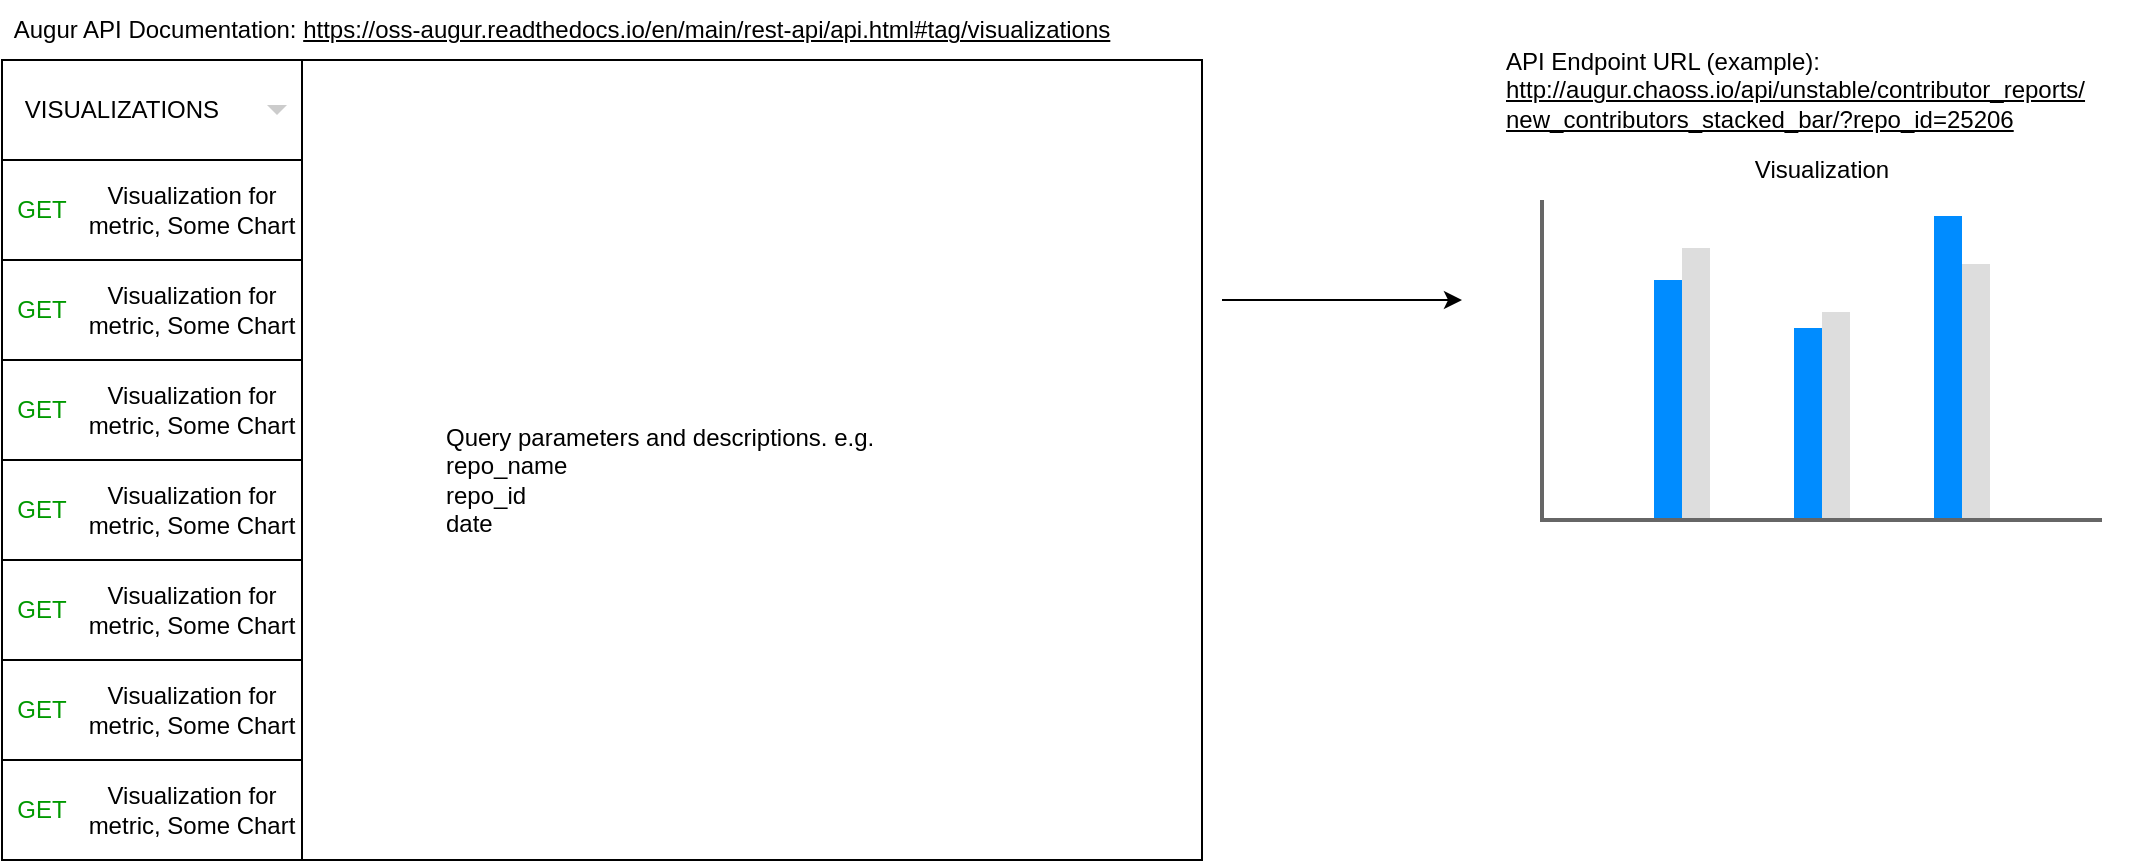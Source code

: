<mxfile version="17.4.6" type="device"><diagram id="2BhCzCIVB-rJRVSlp0Jz" name="Page-1"><mxGraphModel dx="1038" dy="588" grid="1" gridSize="10" guides="1" tooltips="1" connect="1" arrows="1" fold="1" page="1" pageScale="1" pageWidth="1100" pageHeight="850" math="0" shadow="0"><root><mxCell id="0"/><mxCell id="1" parent="0"/><mxCell id="d0IuwcRL44V-vG8SFcmA-7" value="" style="endArrow=classic;html=1;rounded=0;" parent="1" edge="1"><mxGeometry width="50" height="50" relative="1" as="geometry"><mxPoint x="630" y="300" as="sourcePoint"/><mxPoint x="750" y="300" as="targetPoint"/></mxGeometry></mxCell><mxCell id="d0IuwcRL44V-vG8SFcmA-8" value="" style="group" parent="1" vertex="1" connectable="0"><mxGeometry x="790" y="220" width="280" height="190" as="geometry"/></mxCell><mxCell id="d0IuwcRL44V-vG8SFcmA-4" value="" style="verticalLabelPosition=bottom;shadow=0;dashed=0;align=center;html=1;verticalAlign=top;strokeWidth=1;shape=mxgraph.mockup.graphics.columnChart;strokeColor=none;strokeColor2=none;strokeColor3=#666666;fillColor2=#008cff;fillColor3=#dddddd;" parent="d0IuwcRL44V-vG8SFcmA-8" vertex="1"><mxGeometry y="30" width="280" height="160" as="geometry"/></mxCell><mxCell id="d0IuwcRL44V-vG8SFcmA-5" value="Visualization" style="text;html=1;strokeColor=none;fillColor=none;align=center;verticalAlign=middle;whiteSpace=wrap;rounded=0;" parent="d0IuwcRL44V-vG8SFcmA-8" vertex="1"><mxGeometry x="100" width="80" height="30" as="geometry"/></mxCell><mxCell id="d0IuwcRL44V-vG8SFcmA-9" value="" style="group" parent="1" vertex="1" connectable="0"><mxGeometry x="20" y="150" width="600" height="430" as="geometry"/></mxCell><mxCell id="d0IuwcRL44V-vG8SFcmA-1" value="" style="rounded=0;whiteSpace=wrap;html=1;" parent="d0IuwcRL44V-vG8SFcmA-9" vertex="1"><mxGeometry y="30" width="600" height="400" as="geometry"/></mxCell><mxCell id="d0IuwcRL44V-vG8SFcmA-2" value="Augur API Documentation: &lt;u&gt;https://oss-augur.readthedocs.io/en/main/rest-api/api.html#tag/visualizations&lt;/u&gt;" style="text;html=1;strokeColor=none;fillColor=none;align=center;verticalAlign=middle;whiteSpace=wrap;rounded=0;" parent="d0IuwcRL44V-vG8SFcmA-9" vertex="1"><mxGeometry width="560" height="30" as="geometry"/></mxCell><mxCell id="d0IuwcRL44V-vG8SFcmA-10" value="" style="rounded=0;whiteSpace=wrap;html=1;" parent="d0IuwcRL44V-vG8SFcmA-9" vertex="1"><mxGeometry y="30" width="150" height="400" as="geometry"/></mxCell><mxCell id="d0IuwcRL44V-vG8SFcmA-12" value="" style="rounded=0;whiteSpace=wrap;html=1;" parent="d0IuwcRL44V-vG8SFcmA-9" vertex="1"><mxGeometry y="30" width="150" height="50" as="geometry"/></mxCell><mxCell id="d0IuwcRL44V-vG8SFcmA-11" value="VISUALIZATIONS" style="text;html=1;strokeColor=none;fillColor=none;align=center;verticalAlign=middle;whiteSpace=wrap;rounded=0;" parent="d0IuwcRL44V-vG8SFcmA-9" vertex="1"><mxGeometry x="10" y="40" width="100" height="30" as="geometry"/></mxCell><mxCell id="d0IuwcRL44V-vG8SFcmA-18" value="" style="group" parent="d0IuwcRL44V-vG8SFcmA-9" vertex="1" connectable="0"><mxGeometry y="80" width="150" height="50" as="geometry"/></mxCell><mxCell id="d0IuwcRL44V-vG8SFcmA-13" value="" style="rounded=0;whiteSpace=wrap;html=1;" parent="d0IuwcRL44V-vG8SFcmA-18" vertex="1"><mxGeometry width="150" height="50" as="geometry"/></mxCell><mxCell id="d0IuwcRL44V-vG8SFcmA-16" value="&lt;font color=&quot;#009900&quot;&gt;GET&lt;/font&gt;" style="text;html=1;strokeColor=none;fillColor=none;align=center;verticalAlign=middle;whiteSpace=wrap;rounded=0;" parent="d0IuwcRL44V-vG8SFcmA-18" vertex="1"><mxGeometry y="10" width="40" height="30" as="geometry"/></mxCell><mxCell id="d0IuwcRL44V-vG8SFcmA-17" value="&lt;font color=&quot;#000000&quot;&gt;Visualization for metric, Some Chart&lt;/font&gt;" style="text;html=1;strokeColor=none;fillColor=none;align=center;verticalAlign=middle;whiteSpace=wrap;rounded=0;fontColor=#009900;" parent="d0IuwcRL44V-vG8SFcmA-18" vertex="1"><mxGeometry x="40" y="10" width="110" height="30" as="geometry"/></mxCell><mxCell id="d0IuwcRL44V-vG8SFcmA-31" value="" style="group" parent="d0IuwcRL44V-vG8SFcmA-9" vertex="1" connectable="0"><mxGeometry y="330" width="150" height="50" as="geometry"/></mxCell><mxCell id="d0IuwcRL44V-vG8SFcmA-32" value="" style="rounded=0;whiteSpace=wrap;html=1;" parent="d0IuwcRL44V-vG8SFcmA-31" vertex="1"><mxGeometry width="150" height="50" as="geometry"/></mxCell><mxCell id="d0IuwcRL44V-vG8SFcmA-33" value="&lt;font color=&quot;#009900&quot;&gt;GET&lt;/font&gt;" style="text;html=1;strokeColor=none;fillColor=none;align=center;verticalAlign=middle;whiteSpace=wrap;rounded=0;" parent="d0IuwcRL44V-vG8SFcmA-31" vertex="1"><mxGeometry y="10" width="40" height="30" as="geometry"/></mxCell><mxCell id="d0IuwcRL44V-vG8SFcmA-34" value="&lt;font color=&quot;#000000&quot;&gt;Visualization for metric, Some Chart&lt;/font&gt;" style="text;html=1;strokeColor=none;fillColor=none;align=center;verticalAlign=middle;whiteSpace=wrap;rounded=0;fontColor=#009900;" parent="d0IuwcRL44V-vG8SFcmA-31" vertex="1"><mxGeometry x="40" y="10" width="110" height="30" as="geometry"/></mxCell><mxCell id="d0IuwcRL44V-vG8SFcmA-19" value="" style="group" parent="d0IuwcRL44V-vG8SFcmA-9" vertex="1" connectable="0"><mxGeometry y="180" width="150" height="50" as="geometry"/></mxCell><mxCell id="d0IuwcRL44V-vG8SFcmA-20" value="" style="rounded=0;whiteSpace=wrap;html=1;" parent="d0IuwcRL44V-vG8SFcmA-19" vertex="1"><mxGeometry width="150" height="50" as="geometry"/></mxCell><mxCell id="d0IuwcRL44V-vG8SFcmA-21" value="&lt;font color=&quot;#009900&quot;&gt;GET&lt;/font&gt;" style="text;html=1;strokeColor=none;fillColor=none;align=center;verticalAlign=middle;whiteSpace=wrap;rounded=0;" parent="d0IuwcRL44V-vG8SFcmA-19" vertex="1"><mxGeometry y="10" width="40" height="30" as="geometry"/></mxCell><mxCell id="d0IuwcRL44V-vG8SFcmA-22" value="&lt;font color=&quot;#000000&quot;&gt;Visualization for metric, Some Chart&lt;/font&gt;" style="text;html=1;strokeColor=none;fillColor=none;align=center;verticalAlign=middle;whiteSpace=wrap;rounded=0;fontColor=#009900;" parent="d0IuwcRL44V-vG8SFcmA-19" vertex="1"><mxGeometry x="40" y="10" width="110" height="30" as="geometry"/></mxCell><mxCell id="d0IuwcRL44V-vG8SFcmA-53" value="" style="shape=rect;fillColor=none;strokeColor=none;resizeHeight=1;fontColor=#000000;" parent="d0IuwcRL44V-vG8SFcmA-9" vertex="1"><mxGeometry x="130" y="47.5" width="15" height="15" as="geometry"/></mxCell><mxCell id="d0IuwcRL44V-vG8SFcmA-54" value="" style="dashed=0;html=1;shape=mxgraph.gmdl.triangle;fillColor=#cccccc;strokeColor=none;fontColor=#000000;" parent="d0IuwcRL44V-vG8SFcmA-53" vertex="1"><mxGeometry x="0.5" y="0.5" width="10" height="5" relative="1" as="geometry"><mxPoint x="-5" y="-2.5" as="offset"/></mxGeometry></mxCell><mxCell id="d0IuwcRL44V-vG8SFcmA-55" value="Query parameters and descriptions. e.g.&lt;br&gt;repo_name&lt;br&gt;repo_id&lt;br&gt;date&lt;br&gt;" style="text;html=1;strokeColor=none;fillColor=none;align=left;verticalAlign=middle;whiteSpace=wrap;rounded=0;fontColor=#000000;" parent="d0IuwcRL44V-vG8SFcmA-9" vertex="1"><mxGeometry x="220" y="140" width="290" height="200" as="geometry"/></mxCell><mxCell id="d0IuwcRL44V-vG8SFcmA-23" value="" style="group" parent="1" vertex="1" connectable="0"><mxGeometry x="20" y="380" width="150" height="50" as="geometry"/></mxCell><mxCell id="d0IuwcRL44V-vG8SFcmA-24" value="" style="rounded=0;whiteSpace=wrap;html=1;" parent="d0IuwcRL44V-vG8SFcmA-23" vertex="1"><mxGeometry width="150" height="50" as="geometry"/></mxCell><mxCell id="d0IuwcRL44V-vG8SFcmA-25" value="&lt;font color=&quot;#009900&quot;&gt;GET&lt;/font&gt;" style="text;html=1;strokeColor=none;fillColor=none;align=center;verticalAlign=middle;whiteSpace=wrap;rounded=0;" parent="d0IuwcRL44V-vG8SFcmA-23" vertex="1"><mxGeometry y="10" width="40" height="30" as="geometry"/></mxCell><mxCell id="d0IuwcRL44V-vG8SFcmA-26" value="&lt;font color=&quot;#000000&quot;&gt;Visualization for metric, Some Chart&lt;/font&gt;" style="text;html=1;strokeColor=none;fillColor=none;align=center;verticalAlign=middle;whiteSpace=wrap;rounded=0;fontColor=#009900;" parent="d0IuwcRL44V-vG8SFcmA-23" vertex="1"><mxGeometry x="40" y="10" width="110" height="30" as="geometry"/></mxCell><mxCell id="d0IuwcRL44V-vG8SFcmA-27" value="" style="group" parent="1" vertex="1" connectable="0"><mxGeometry x="20" y="430" width="150" height="50" as="geometry"/></mxCell><mxCell id="d0IuwcRL44V-vG8SFcmA-28" value="" style="rounded=0;whiteSpace=wrap;html=1;" parent="d0IuwcRL44V-vG8SFcmA-27" vertex="1"><mxGeometry width="150" height="50" as="geometry"/></mxCell><mxCell id="d0IuwcRL44V-vG8SFcmA-29" value="&lt;font color=&quot;#009900&quot;&gt;GET&lt;/font&gt;" style="text;html=1;strokeColor=none;fillColor=none;align=center;verticalAlign=middle;whiteSpace=wrap;rounded=0;" parent="d0IuwcRL44V-vG8SFcmA-27" vertex="1"><mxGeometry y="10" width="40" height="30" as="geometry"/></mxCell><mxCell id="d0IuwcRL44V-vG8SFcmA-30" value="&lt;font color=&quot;#000000&quot;&gt;Visualization for metric, Some Chart&lt;/font&gt;" style="text;html=1;strokeColor=none;fillColor=none;align=center;verticalAlign=middle;whiteSpace=wrap;rounded=0;fontColor=#009900;" parent="d0IuwcRL44V-vG8SFcmA-27" vertex="1"><mxGeometry x="40" y="10" width="110" height="30" as="geometry"/></mxCell><mxCell id="d0IuwcRL44V-vG8SFcmA-35" value="" style="group" parent="1" vertex="1" connectable="0"><mxGeometry x="20" y="530" width="150" height="50" as="geometry"/></mxCell><mxCell id="d0IuwcRL44V-vG8SFcmA-36" value="" style="rounded=0;whiteSpace=wrap;html=1;" parent="d0IuwcRL44V-vG8SFcmA-35" vertex="1"><mxGeometry width="150" height="50" as="geometry"/></mxCell><mxCell id="d0IuwcRL44V-vG8SFcmA-37" value="&lt;font color=&quot;#009900&quot;&gt;GET&lt;/font&gt;" style="text;html=1;strokeColor=none;fillColor=none;align=center;verticalAlign=middle;whiteSpace=wrap;rounded=0;" parent="d0IuwcRL44V-vG8SFcmA-35" vertex="1"><mxGeometry y="10" width="40" height="30" as="geometry"/></mxCell><mxCell id="d0IuwcRL44V-vG8SFcmA-38" value="&lt;font color=&quot;#000000&quot;&gt;Visualization for metric, Some Chart&lt;/font&gt;" style="text;html=1;strokeColor=none;fillColor=none;align=center;verticalAlign=middle;whiteSpace=wrap;rounded=0;fontColor=#009900;" parent="d0IuwcRL44V-vG8SFcmA-35" vertex="1"><mxGeometry x="40" y="10" width="110" height="30" as="geometry"/></mxCell><mxCell id="d0IuwcRL44V-vG8SFcmA-40" value="" style="group" parent="1" vertex="1" connectable="0"><mxGeometry x="20" y="280" width="150" height="50" as="geometry"/></mxCell><mxCell id="d0IuwcRL44V-vG8SFcmA-41" value="" style="rounded=0;whiteSpace=wrap;html=1;" parent="d0IuwcRL44V-vG8SFcmA-40" vertex="1"><mxGeometry width="150" height="50" as="geometry"/></mxCell><mxCell id="d0IuwcRL44V-vG8SFcmA-42" value="&lt;font color=&quot;#009900&quot;&gt;GET&lt;/font&gt;" style="text;html=1;strokeColor=none;fillColor=none;align=center;verticalAlign=middle;whiteSpace=wrap;rounded=0;" parent="d0IuwcRL44V-vG8SFcmA-40" vertex="1"><mxGeometry y="10" width="40" height="30" as="geometry"/></mxCell><mxCell id="d0IuwcRL44V-vG8SFcmA-43" value="&lt;font color=&quot;#000000&quot;&gt;Visualization for metric, Some Chart&lt;/font&gt;" style="text;html=1;strokeColor=none;fillColor=none;align=center;verticalAlign=middle;whiteSpace=wrap;rounded=0;fontColor=#009900;" parent="d0IuwcRL44V-vG8SFcmA-40" vertex="1"><mxGeometry x="40" y="10" width="110" height="30" as="geometry"/></mxCell><mxCell id="d0IuwcRL44V-vG8SFcmA-56" value="API Endpoint URL (example):&amp;nbsp;&lt;br&gt;&lt;u&gt;http://augur.chaoss.io/api/unstable/contributor_reports/&lt;br&gt;new_contributors_stacked_bar/?repo_id=25206&lt;/u&gt;" style="text;html=1;strokeColor=none;fillColor=none;align=left;verticalAlign=middle;whiteSpace=wrap;rounded=0;" parent="1" vertex="1"><mxGeometry x="770" y="180" width="320" height="30" as="geometry"/></mxCell></root></mxGraphModel></diagram></mxfile>